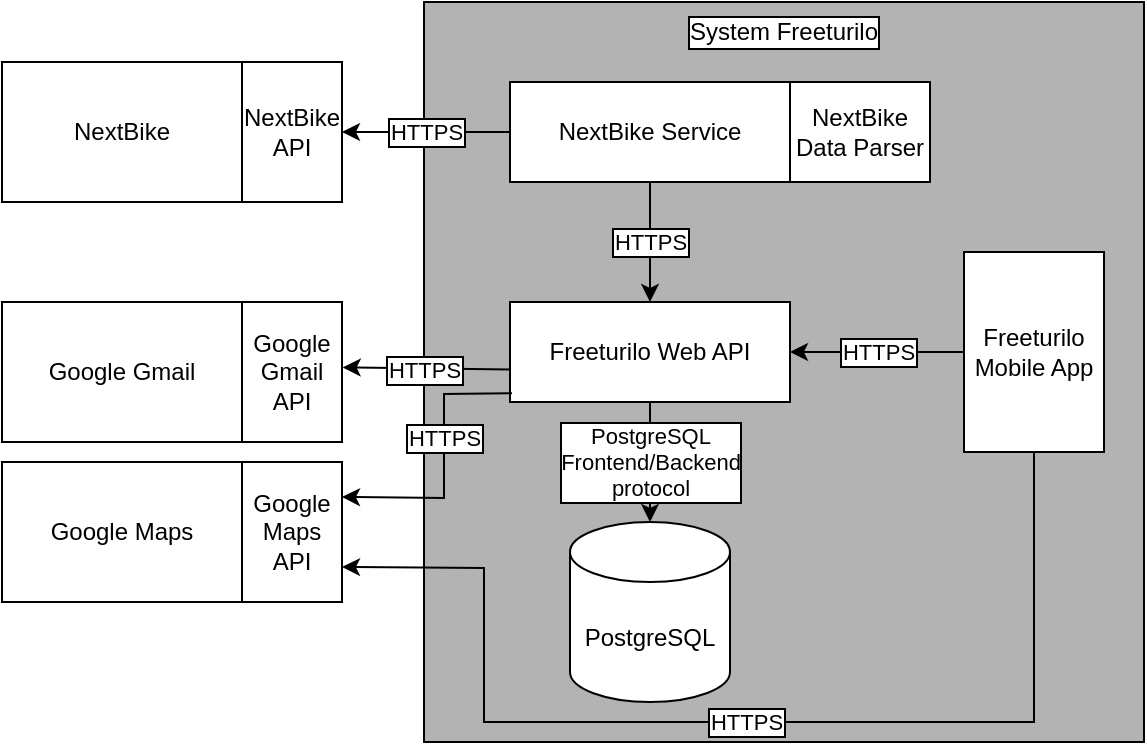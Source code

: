 <mxfile version="15.6.8" type="github">
  <diagram id="hP5FpJyjz1O7kYPZ_RvF" name="Page-1">
    <mxGraphModel dx="1185" dy="614" grid="1" gridSize="10" guides="1" tooltips="1" connect="1" arrows="1" fold="1" page="1" pageScale="1" pageWidth="827" pageHeight="1169" math="0" shadow="0">
      <root>
        <mxCell id="0" />
        <mxCell id="1" parent="0" />
        <mxCell id="65p-3Kxj6MJQUYHp34su-1" value="" style="rounded=0;whiteSpace=wrap;html=1;fillColor=#B3B3B3;" parent="1" vertex="1">
          <mxGeometry x="330" y="40" width="360" height="370" as="geometry" />
        </mxCell>
        <mxCell id="65p-3Kxj6MJQUYHp34su-15" value="HTTPS" style="rounded=0;orthogonalLoop=1;jettySize=auto;html=1;exitX=0;exitY=0.5;exitDx=0;exitDy=0;entryX=1;entryY=0.5;entryDx=0;entryDy=0;startArrow=none;startFill=0;labelBorderColor=#000000;" parent="1" source="eO3I5LnKfRvNbHLIeRhK-1" target="65p-3Kxj6MJQUYHp34su-10" edge="1">
          <mxGeometry relative="1" as="geometry">
            <mxPoint x="373" y="105" as="sourcePoint" />
          </mxGeometry>
        </mxCell>
        <mxCell id="65p-3Kxj6MJQUYHp34su-16" value="HTTPS" style="rounded=0;orthogonalLoop=1;jettySize=auto;html=1;entryX=0.533;entryY=1.007;entryDx=0;entryDy=0;startArrow=none;startFill=0;labelBorderColor=#000000;exitX=0.01;exitY=0.675;exitDx=0;exitDy=0;exitPerimeter=0;entryPerimeter=0;" parent="1" source="eO3I5LnKfRvNbHLIeRhK-2" target="bY3dOtJh6fo_x3beHqzL-1" edge="1">
          <mxGeometry x="0.04" y="1" relative="1" as="geometry">
            <mxPoint x="370" y="225" as="sourcePoint" />
            <Array as="points" />
            <mxPoint as="offset" />
          </mxGeometry>
        </mxCell>
        <mxCell id="65p-3Kxj6MJQUYHp34su-17" value="HTTPS" style="edgeStyle=none;rounded=0;orthogonalLoop=1;jettySize=auto;html=1;exitX=0;exitY=0.5;exitDx=0;exitDy=0;entryX=1;entryY=0.5;entryDx=0;entryDy=0;startArrow=none;startFill=0;labelBorderColor=#000000;" parent="1" source="65p-3Kxj6MJQUYHp34su-6" target="eO3I5LnKfRvNbHLIeRhK-2" edge="1">
          <mxGeometry relative="1" as="geometry">
            <mxPoint x="640" y="240" as="sourcePoint" />
            <mxPoint x="529" y="240" as="targetPoint" />
          </mxGeometry>
        </mxCell>
        <mxCell id="65p-3Kxj6MJQUYHp34su-6" value="Freeturilo Mobile App" style="rounded=0;whiteSpace=wrap;html=1;" parent="1" vertex="1">
          <mxGeometry x="600" y="165" width="70" height="100" as="geometry" />
        </mxCell>
        <mxCell id="65p-3Kxj6MJQUYHp34su-8" value="&lt;div&gt;Google Maps API&lt;/div&gt;" style="rounded=0;whiteSpace=wrap;html=1;direction=north;" parent="1" vertex="1">
          <mxGeometry x="239" y="270" width="50" height="70" as="geometry" />
        </mxCell>
        <mxCell id="65p-3Kxj6MJQUYHp34su-10" value="&lt;div&gt;NextBike&lt;/div&gt;&lt;div&gt;API&lt;br&gt;&lt;/div&gt;" style="rounded=0;whiteSpace=wrap;html=1;" parent="1" vertex="1">
          <mxGeometry x="239" y="70" width="50" height="70" as="geometry" />
        </mxCell>
        <mxCell id="65p-3Kxj6MJQUYHp34su-11" value="Google Maps" style="rounded=0;whiteSpace=wrap;html=1;" parent="1" vertex="1">
          <mxGeometry x="119" y="270" width="120" height="70" as="geometry" />
        </mxCell>
        <mxCell id="65p-3Kxj6MJQUYHp34su-12" value="NextBike" style="rounded=0;whiteSpace=wrap;html=1;" parent="1" vertex="1">
          <mxGeometry x="119" y="70" width="120" height="70" as="geometry" />
        </mxCell>
        <mxCell id="eO3I5LnKfRvNbHLIeRhK-5" value="HTTPS" style="edgeStyle=none;rounded=0;orthogonalLoop=1;jettySize=auto;html=1;exitX=0.5;exitY=1;exitDx=0;exitDy=0;entryX=0.5;entryY=0;entryDx=0;entryDy=0;startArrow=none;startFill=0;labelBorderColor=#000000;" parent="1" source="eO3I5LnKfRvNbHLIeRhK-1" target="eO3I5LnKfRvNbHLIeRhK-2" edge="1">
          <mxGeometry relative="1" as="geometry" />
        </mxCell>
        <mxCell id="eO3I5LnKfRvNbHLIeRhK-1" value="NextBike Service" style="rounded=0;whiteSpace=wrap;html=1;fillColor=default;" parent="1" vertex="1">
          <mxGeometry x="373" y="80" width="140" height="50" as="geometry" />
        </mxCell>
        <mxCell id="eO3I5LnKfRvNbHLIeRhK-7" value="&lt;div&gt;PostgreSQL&lt;/div&gt;&lt;div&gt;Frontend/Backend&lt;/div&gt;&lt;div&gt;protocol&lt;/div&gt;" style="edgeStyle=none;rounded=0;orthogonalLoop=1;jettySize=auto;html=1;exitX=0.5;exitY=1;exitDx=0;exitDy=0;entryX=0.5;entryY=0;entryDx=0;entryDy=0;entryPerimeter=0;startArrow=none;startFill=0;labelBorderColor=#000000;" parent="1" source="eO3I5LnKfRvNbHLIeRhK-2" target="eO3I5LnKfRvNbHLIeRhK-6" edge="1">
          <mxGeometry relative="1" as="geometry" />
        </mxCell>
        <mxCell id="eO3I5LnKfRvNbHLIeRhK-2" value="Freeturilo Web API" style="rounded=0;whiteSpace=wrap;html=1;fillColor=default;" parent="1" vertex="1">
          <mxGeometry x="373" y="190" width="140" height="50" as="geometry" />
        </mxCell>
        <mxCell id="eO3I5LnKfRvNbHLIeRhK-6" value="PostgreSQL" style="shape=cylinder3;whiteSpace=wrap;html=1;boundedLbl=1;backgroundOutline=1;size=15;" parent="1" vertex="1">
          <mxGeometry x="403" y="300" width="80" height="90" as="geometry" />
        </mxCell>
        <mxCell id="eO3I5LnKfRvNbHLIeRhK-8" value="System Freeturilo" style="text;html=1;strokeColor=none;fillColor=none;align=center;verticalAlign=middle;whiteSpace=wrap;rounded=0;labelBorderColor=#000000;labelBackgroundColor=default;" parent="1" vertex="1">
          <mxGeometry x="460" y="40" width="100" height="30" as="geometry" />
        </mxCell>
        <mxCell id="eO3I5LnKfRvNbHLIeRhK-9" value="&lt;div&gt;NextBike&lt;/div&gt;&lt;div&gt;Data Parser&lt;/div&gt;" style="rounded=0;whiteSpace=wrap;html=1;fillColor=#FFFFFF;" parent="1" vertex="1">
          <mxGeometry x="513" y="80" width="70" height="50" as="geometry" />
        </mxCell>
        <mxCell id="RacqV1idYeEbb3_LsRxC-1" value="HTTPS" style="edgeStyle=none;rounded=0;orthogonalLoop=1;jettySize=auto;html=1;exitX=0.5;exitY=1;exitDx=0;exitDy=0;entryX=0.25;entryY=1;entryDx=0;entryDy=0;startArrow=none;startFill=0;labelBorderColor=#000000;" parent="1" source="65p-3Kxj6MJQUYHp34su-6" target="65p-3Kxj6MJQUYHp34su-8" edge="1">
          <mxGeometry relative="1" as="geometry">
            <mxPoint x="610" y="225" as="sourcePoint" />
            <mxPoint x="523" y="225" as="targetPoint" />
            <Array as="points">
              <mxPoint x="635" y="400" />
              <mxPoint x="360" y="400" />
              <mxPoint x="360" y="323" />
            </Array>
          </mxGeometry>
        </mxCell>
        <mxCell id="bY3dOtJh6fo_x3beHqzL-1" value="&lt;div&gt;Google Gmail API&lt;/div&gt;" style="rounded=0;whiteSpace=wrap;html=1;direction=north;" vertex="1" parent="1">
          <mxGeometry x="239" y="190" width="50" height="70" as="geometry" />
        </mxCell>
        <mxCell id="bY3dOtJh6fo_x3beHqzL-2" value="Google Gmail" style="rounded=0;whiteSpace=wrap;html=1;" vertex="1" parent="1">
          <mxGeometry x="119" y="190" width="120" height="70" as="geometry" />
        </mxCell>
        <mxCell id="bY3dOtJh6fo_x3beHqzL-3" value="HTTPS" style="rounded=0;orthogonalLoop=1;jettySize=auto;html=1;entryX=0.75;entryY=1;entryDx=0;entryDy=0;startArrow=none;startFill=0;labelBorderColor=#000000;exitX=0.007;exitY=0.913;exitDx=0;exitDy=0;exitPerimeter=0;" edge="1" parent="1" source="eO3I5LnKfRvNbHLIeRhK-2" target="65p-3Kxj6MJQUYHp34su-8">
          <mxGeometry x="-0.179" relative="1" as="geometry">
            <mxPoint x="370" y="235" as="sourcePoint" />
            <mxPoint x="299" y="235" as="targetPoint" />
            <Array as="points">
              <mxPoint x="340" y="236" />
              <mxPoint x="340" y="288" />
            </Array>
            <mxPoint as="offset" />
          </mxGeometry>
        </mxCell>
      </root>
    </mxGraphModel>
  </diagram>
</mxfile>
